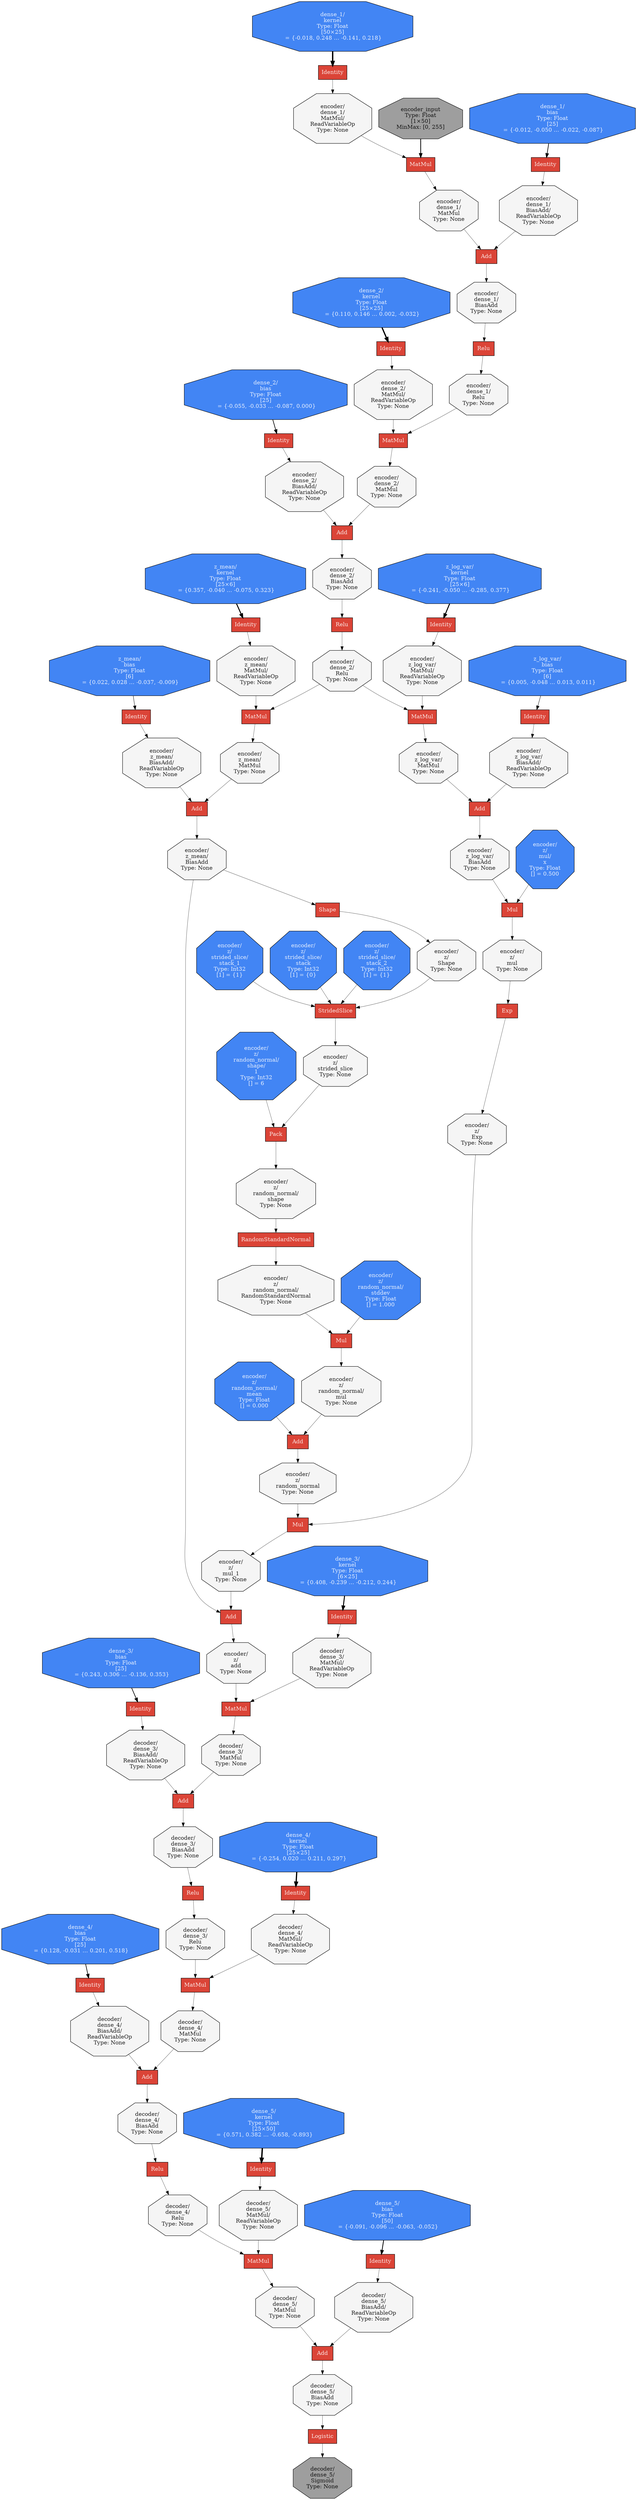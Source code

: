 digraph Computegraph {
	 nslimit=125;
	 "decoder/dense_5/BiasAdd" [label="decoder/\ndense_5/\nBiasAdd\nType: None", shape=octagon, style=filled, fillcolor="#F5F5F5", fontcolor = "#000000DD"];
	 "decoder/dense_5/MatMul" [label="decoder/\ndense_5/\nMatMul\nType: None", shape=octagon, style=filled, fillcolor="#F5F5F5", fontcolor = "#000000DD"];
	 "decoder/dense_4/Relu" [label="decoder/\ndense_4/\nRelu\nType: None", shape=octagon, style=filled, fillcolor="#F5F5F5", fontcolor = "#000000DD"];
	 "decoder/dense_4/BiasAdd/ReadVariableOp" [label="decoder/\ndense_4/\nBiasAdd/\nReadVariableOp\nType: None", shape=octagon, style=filled, fillcolor="#F5F5F5", fontcolor = "#000000DD"];
	 "decoder/dense_5/Sigmoid" [label="decoder/\ndense_5/\nSigmoid\nType: None", shape=octagon, style=filled, fillcolor="#9E9E9E", fontcolor = "#000000DD"];
	 "decoder/dense_3/BiasAdd" [label="decoder/\ndense_3/\nBiasAdd\nType: None", shape=octagon, style=filled, fillcolor="#F5F5F5", fontcolor = "#000000DD"];
	 "decoder/dense_3/BiasAdd/ReadVariableOp" [label="decoder/\ndense_3/\nBiasAdd/\nReadVariableOp\nType: None", shape=octagon, style=filled, fillcolor="#F5F5F5", fontcolor = "#000000DD"];
	 "decoder/dense_3/MatMul" [label="decoder/\ndense_3/\nMatMul\nType: None", shape=octagon, style=filled, fillcolor="#F5F5F5", fontcolor = "#000000DD"];
	 "encoder/z/mul_1" [label="encoder/\nz/\nmul_1\nType: None", shape=octagon, style=filled, fillcolor="#F5F5F5", fontcolor = "#000000DD"];
	 "decoder/dense_5/MatMul/ReadVariableOp" [label="decoder/\ndense_5/\nMatMul/\nReadVariableOp\nType: None", shape=octagon, style=filled, fillcolor="#F5F5F5", fontcolor = "#000000DD"];
	 "encoder/z/random_normal/mul" [label="encoder/\nz/\nrandom_normal/\nmul\nType: None", shape=octagon, style=filled, fillcolor="#F5F5F5", fontcolor = "#000000DD"];
	 "encoder/z/strided_slice" [label="encoder/\nz/\nstrided_slice\nType: None", shape=octagon, style=filled, fillcolor="#F5F5F5", fontcolor = "#000000DD"];
	 "encoder/dense_2/BiasAdd/ReadVariableOp" [label="encoder/\ndense_2/\nBiasAdd/\nReadVariableOp\nType: None", shape=octagon, style=filled, fillcolor="#F5F5F5", fontcolor = "#000000DD"];
	 "encoder/z_log_var/MatMul" [label="encoder/\nz_log_var/\nMatMul\nType: None", shape=octagon, style=filled, fillcolor="#F5F5F5", fontcolor = "#000000DD"];
	 "encoder/z_log_var/MatMul/ReadVariableOp" [label="encoder/\nz_log_var/\nMatMul/\nReadVariableOp\nType: None", shape=octagon, style=filled, fillcolor="#F5F5F5", fontcolor = "#000000DD"];
	 "decoder/dense_3/Relu" [label="decoder/\ndense_3/\nRelu\nType: None", shape=octagon, style=filled, fillcolor="#F5F5F5", fontcolor = "#000000DD"];
	 "encoder/dense_2/Relu" [label="encoder/\ndense_2/\nRelu\nType: None", shape=octagon, style=filled, fillcolor="#F5F5F5", fontcolor = "#000000DD"];
	 "encoder/dense_2/MatMul" [label="encoder/\ndense_2/\nMatMul\nType: None", shape=octagon, style=filled, fillcolor="#F5F5F5", fontcolor = "#000000DD"];
	 "dense_4/kernel" [label="dense_4/\nkernel\nType: Float\n[25×25]\n = {-0.254, 0.020 … 0.211, 0.297}", shape=octagon, style=filled, fillcolor="#4285F4", fontcolor = "#FFFFFFDD"];
	 "encoder/z/strided_slice/stack" [label="encoder/\nz/\nstrided_slice/\nstack\nType: Int32\n[1] = {0}", shape=octagon, style=filled, fillcolor="#4285F4", fontcolor = "#FFFFFFDD"];
	 "encoder/z_mean/MatMul" [label="encoder/\nz_mean/\nMatMul\nType: None", shape=octagon, style=filled, fillcolor="#F5F5F5", fontcolor = "#000000DD"];
	 "decoder/dense_4/BiasAdd" [label="decoder/\ndense_4/\nBiasAdd\nType: None", shape=octagon, style=filled, fillcolor="#F5F5F5", fontcolor = "#000000DD"];
	 "encoder/dense_1/BiasAdd" [label="encoder/\ndense_1/\nBiasAdd\nType: None", shape=octagon, style=filled, fillcolor="#F5F5F5", fontcolor = "#000000DD"];
	 "encoder/z/random_normal/mean" [label="encoder/\nz/\nrandom_normal/\nmean\nType: Float\n[] = 0.000", shape=octagon, style=filled, fillcolor="#4285F4", fontcolor = "#FFFFFFDD"];
	 "encoder/dense_1/MatMul" [label="encoder/\ndense_1/\nMatMul\nType: None", shape=octagon, style=filled, fillcolor="#F5F5F5", fontcolor = "#000000DD"];
	 "encoder/z/random_normal/shape/1" [label="encoder/\nz/\nrandom_normal/\nshape/\n1\nType: Int32\n[] = 6", shape=octagon, style=filled, fillcolor="#4285F4", fontcolor = "#FFFFFFDD"];
	 "encoder/z/random_normal" [label="encoder/\nz/\nrandom_normal\nType: None", shape=octagon, style=filled, fillcolor="#F5F5F5", fontcolor = "#000000DD"];
	 "encoder/dense_2/BiasAdd" [label="encoder/\ndense_2/\nBiasAdd\nType: None", shape=octagon, style=filled, fillcolor="#F5F5F5", fontcolor = "#000000DD"];
	 "encoder/dense_2/MatMul/ReadVariableOp" [label="encoder/\ndense_2/\nMatMul/\nReadVariableOp\nType: None", shape=octagon, style=filled, fillcolor="#F5F5F5", fontcolor = "#000000DD"];
	 "encoder/z/add" [label="encoder/\nz/\nadd\nType: None", shape=octagon, style=filled, fillcolor="#F5F5F5", fontcolor = "#000000DD"];
	 "encoder/z/strided_slice/stack_2" [label="encoder/\nz/\nstrided_slice/\nstack_2\nType: Int32\n[1] = {1}", shape=octagon, style=filled, fillcolor="#4285F4", fontcolor = "#FFFFFFDD"];
	 "encoder/dense_1/Relu" [label="encoder/\ndense_1/\nRelu\nType: None", shape=octagon, style=filled, fillcolor="#F5F5F5", fontcolor = "#000000DD"];
	 "encoder/z_mean/BiasAdd" [label="encoder/\nz_mean/\nBiasAdd\nType: None", shape=octagon, style=filled, fillcolor="#F5F5F5", fontcolor = "#000000DD"];
	 "dense_2/bias" [label="dense_2/\nbias\nType: Float\n[25]\n = {-0.055, -0.033 … -0.087, 0.000}", shape=octagon, style=filled, fillcolor="#4285F4", fontcolor = "#FFFFFFDD"];
	 "dense_1/bias" [label="dense_1/\nbias\nType: Float\n[25]\n = {-0.012, -0.050 … -0.022, -0.087}", shape=octagon, style=filled, fillcolor="#4285F4", fontcolor = "#FFFFFFDD"];
	 "dense_5/kernel" [label="dense_5/\nkernel\nType: Float\n[25×50]\n = {0.571, 0.382 … -0.658, -0.893}", shape=octagon, style=filled, fillcolor="#4285F4", fontcolor = "#FFFFFFDD"];
	 "decoder/dense_5/BiasAdd/ReadVariableOp" [label="decoder/\ndense_5/\nBiasAdd/\nReadVariableOp\nType: None", shape=octagon, style=filled, fillcolor="#F5F5F5", fontcolor = "#000000DD"];
	 "encoder/dense_1/MatMul/ReadVariableOp" [label="encoder/\ndense_1/\nMatMul/\nReadVariableOp\nType: None", shape=octagon, style=filled, fillcolor="#F5F5F5", fontcolor = "#000000DD"];
	 "encoder/z/Shape" [label="encoder/\nz/\nShape\nType: None", shape=octagon, style=filled, fillcolor="#F5F5F5", fontcolor = "#000000DD"];
	 "encoder/z/strided_slice/stack_1" [label="encoder/\nz/\nstrided_slice/\nstack_1\nType: Int32\n[1] = {1}", shape=octagon, style=filled, fillcolor="#4285F4", fontcolor = "#FFFFFFDD"];
	 "dense_4/bias" [label="dense_4/\nbias\nType: Float\n[25]\n = {0.128, -0.031 … 0.201, 0.518}", shape=octagon, style=filled, fillcolor="#4285F4", fontcolor = "#FFFFFFDD"];
	 "encoder/z/random_normal/stddev" [label="encoder/\nz/\nrandom_normal/\nstddev\nType: Float\n[] = 1.000", shape=octagon, style=filled, fillcolor="#4285F4", fontcolor = "#FFFFFFDD"];
	 "encoder/z_log_var/BiasAdd/ReadVariableOp" [label="encoder/\nz_log_var/\nBiasAdd/\nReadVariableOp\nType: None", shape=octagon, style=filled, fillcolor="#F5F5F5", fontcolor = "#000000DD"];
	 "dense_5/bias" [label="dense_5/\nbias\nType: Float\n[50]\n = {-0.091, -0.096 … -0.063, -0.052}", shape=octagon, style=filled, fillcolor="#4285F4", fontcolor = "#FFFFFFDD"];
	 "encoder/z/Exp" [label="encoder/\nz/\nExp\nType: None", shape=octagon, style=filled, fillcolor="#F5F5F5", fontcolor = "#000000DD"];
	 "dense_3/bias" [label="dense_3/\nbias\nType: Float\n[25]\n = {0.243, 0.306 … -0.136, 0.353}", shape=octagon, style=filled, fillcolor="#4285F4", fontcolor = "#FFFFFFDD"];
	 "encoder/dense_1/BiasAdd/ReadVariableOp" [label="encoder/\ndense_1/\nBiasAdd/\nReadVariableOp\nType: None", shape=octagon, style=filled, fillcolor="#F5F5F5", fontcolor = "#000000DD"];
	 "dense_3/kernel" [label="dense_3/\nkernel\nType: Float\n[6×25]\n = {0.408, -0.239 … -0.212, 0.244}", shape=octagon, style=filled, fillcolor="#4285F4", fontcolor = "#FFFFFFDD"];
	 "encoder_input" [label="encoder_input\nType: Float\n[1×50]\nMinMax: [0, 255]", shape=octagon, style=filled, fillcolor="#9E9E9E", fontcolor = "#000000DD"];
	 "decoder/dense_4/MatMul/ReadVariableOp" [label="decoder/\ndense_4/\nMatMul/\nReadVariableOp\nType: None", shape=octagon, style=filled, fillcolor="#F5F5F5", fontcolor = "#000000DD"];
	 "encoder/z/random_normal/RandomStandardNormal" [label="encoder/\nz/\nrandom_normal/\nRandomStandardNormal\nType: None", shape=octagon, style=filled, fillcolor="#F5F5F5", fontcolor = "#000000DD"];
	 "z_mean/bias" [label="z_mean/\nbias\nType: Float\n[6]\n = {0.022, 0.028 … -0.037, -0.009}", shape=octagon, style=filled, fillcolor="#4285F4", fontcolor = "#FFFFFFDD"];
	 "z_log_var/bias" [label="z_log_var/\nbias\nType: Float\n[6]\n = {0.005, -0.048 … 0.013, 0.011}", shape=octagon, style=filled, fillcolor="#4285F4", fontcolor = "#FFFFFFDD"];
	 "encoder/z/random_normal/shape" [label="encoder/\nz/\nrandom_normal/\nshape\nType: None", shape=octagon, style=filled, fillcolor="#F5F5F5", fontcolor = "#000000DD"];
	 "encoder/z_mean/MatMul/ReadVariableOp" [label="encoder/\nz_mean/\nMatMul/\nReadVariableOp\nType: None", shape=octagon, style=filled, fillcolor="#F5F5F5", fontcolor = "#000000DD"];
	 "z_log_var/kernel" [label="z_log_var/\nkernel\nType: Float\n[25×6]\n = {-0.241, -0.050 … -0.285, 0.377}", shape=octagon, style=filled, fillcolor="#4285F4", fontcolor = "#FFFFFFDD"];
	 "z_mean/kernel" [label="z_mean/\nkernel\nType: Float\n[25×6]\n = {0.357, -0.040 … -0.075, 0.323}", shape=octagon, style=filled, fillcolor="#4285F4", fontcolor = "#FFFFFFDD"];
	 "dense_2/kernel" [label="dense_2/\nkernel\nType: Float\n[25×25]\n = {0.110, 0.146 … 0.002, -0.032}", shape=octagon, style=filled, fillcolor="#4285F4", fontcolor = "#FFFFFFDD"];
	 "encoder/z/mul" [label="encoder/\nz/\nmul\nType: None", shape=octagon, style=filled, fillcolor="#F5F5F5", fontcolor = "#000000DD"];
	 "encoder/z/mul/x" [label="encoder/\nz/\nmul/\nx\nType: Float\n[] = 0.500", shape=octagon, style=filled, fillcolor="#4285F4", fontcolor = "#FFFFFFDD"];
	 "dense_1/kernel" [label="dense_1/\nkernel\nType: Float\n[50×25]\n = {-0.018, 0.248 … -0.141, 0.218}", shape=octagon, style=filled, fillcolor="#4285F4", fontcolor = "#FFFFFFDD"];
	 "encoder/z_log_var/BiasAdd" [label="encoder/\nz_log_var/\nBiasAdd\nType: None", shape=octagon, style=filled, fillcolor="#F5F5F5", fontcolor = "#000000DD"];
	 "decoder/dense_4/MatMul" [label="decoder/\ndense_4/\nMatMul\nType: None", shape=octagon, style=filled, fillcolor="#F5F5F5", fontcolor = "#000000DD"];
	 "decoder/dense_3/MatMul/ReadVariableOp" [label="decoder/\ndense_3/\nMatMul/\nReadVariableOp\nType: None", shape=octagon, style=filled, fillcolor="#F5F5F5", fontcolor = "#000000DD"];
	 "encoder/z_mean/BiasAdd/ReadVariableOp" [label="encoder/\nz_mean/\nBiasAdd/\nReadVariableOp\nType: None", shape=octagon, style=filled, fillcolor="#F5F5F5", fontcolor = "#000000DD"];
	 "op00000" [label="Identity", shape=box, style=filled, fillcolor="#DB4437", fontcolor = "#FFFFFFDD"];
	 "dense_1/kernel" -> "op00000" [penwidth=3.429237, weight=1.000000];
	 "op00000" -> "encoder/dense_1/MatMul/ReadVariableOp" [penwidth=0.500000, weight=1.000000];
	 "op00001" [label="MatMul", shape=box, style=filled, fillcolor="#DB4437", fontcolor = "#FFFFFFDD"];
	 "encoder_input" -> "op00001" [penwidth=1.881285, weight=5.643856];
	 "encoder/dense_1/MatMul/ReadVariableOp" -> "op00001" [penwidth=0.500000, weight=1.000000];
	 "op00001" -> "encoder/dense_1/MatMul" [penwidth=0.500000, weight=1.000000];
	 "op00002" [label="Identity", shape=box, style=filled, fillcolor="#DB4437", fontcolor = "#FFFFFFDD"];
	 "dense_1/bias" -> "op00002" [penwidth=1.547952, weight=1.000000];
	 "op00002" -> "encoder/dense_1/BiasAdd/ReadVariableOp" [penwidth=0.500000, weight=1.000000];
	 "op00003" [label="Add", shape=box, style=filled, fillcolor="#DB4437", fontcolor = "#FFFFFFDD"];
	 "encoder/dense_1/MatMul" -> "op00003" [penwidth=0.500000, weight=1.000000];
	 "encoder/dense_1/BiasAdd/ReadVariableOp" -> "op00003" [penwidth=0.500000, weight=1.000000];
	 "op00003" -> "encoder/dense_1/BiasAdd" [penwidth=0.500000, weight=1.000000];
	 "op00004" [label="Relu", shape=box, style=filled, fillcolor="#DB4437", fontcolor = "#FFFFFFDD"];
	 "encoder/dense_1/BiasAdd" -> "op00004" [penwidth=0.500000, weight=1.000000];
	 "op00004" -> "encoder/dense_1/Relu" [penwidth=0.500000, weight=1.000000];
	 "op00005" [label="Identity", shape=box, style=filled, fillcolor="#DB4437", fontcolor = "#FFFFFFDD"];
	 "dense_2/kernel" -> "op00005" [penwidth=3.095904, weight=1.000000];
	 "op00005" -> "encoder/dense_2/MatMul/ReadVariableOp" [penwidth=0.500000, weight=1.000000];
	 "op00006" [label="MatMul", shape=box, style=filled, fillcolor="#DB4437", fontcolor = "#FFFFFFDD"];
	 "encoder/dense_1/Relu" -> "op00006" [penwidth=0.500000, weight=1.000000];
	 "encoder/dense_2/MatMul/ReadVariableOp" -> "op00006" [penwidth=0.500000, weight=1.000000];
	 "op00006" -> "encoder/dense_2/MatMul" [penwidth=0.500000, weight=1.000000];
	 "op00007" [label="Identity", shape=box, style=filled, fillcolor="#DB4437", fontcolor = "#FFFFFFDD"];
	 "dense_2/bias" -> "op00007" [penwidth=1.547952, weight=1.000000];
	 "op00007" -> "encoder/dense_2/BiasAdd/ReadVariableOp" [penwidth=0.500000, weight=1.000000];
	 "op00008" [label="Add", shape=box, style=filled, fillcolor="#DB4437", fontcolor = "#FFFFFFDD"];
	 "encoder/dense_2/MatMul" -> "op00008" [penwidth=0.500000, weight=1.000000];
	 "encoder/dense_2/BiasAdd/ReadVariableOp" -> "op00008" [penwidth=0.500000, weight=1.000000];
	 "op00008" -> "encoder/dense_2/BiasAdd" [penwidth=0.500000, weight=1.000000];
	 "op00009" [label="Relu", shape=box, style=filled, fillcolor="#DB4437", fontcolor = "#FFFFFFDD"];
	 "encoder/dense_2/BiasAdd" -> "op00009" [penwidth=0.500000, weight=1.000000];
	 "op00009" -> "encoder/dense_2/Relu" [penwidth=0.500000, weight=1.000000];
	 "op00010" [label="Identity", shape=box, style=filled, fillcolor="#DB4437", fontcolor = "#FFFFFFDD"];
	 "z_mean/kernel" -> "op00010" [penwidth=2.409606, weight=1.000000];
	 "op00010" -> "encoder/z_mean/MatMul/ReadVariableOp" [penwidth=0.500000, weight=1.000000];
	 "op00011" [label="MatMul", shape=box, style=filled, fillcolor="#DB4437", fontcolor = "#FFFFFFDD"];
	 "encoder/dense_2/Relu" -> "op00011" [penwidth=0.500000, weight=1.000000];
	 "encoder/z_mean/MatMul/ReadVariableOp" -> "op00011" [penwidth=0.500000, weight=1.000000];
	 "op00011" -> "encoder/z_mean/MatMul" [penwidth=0.500000, weight=1.000000];
	 "op00012" [label="Identity", shape=box, style=filled, fillcolor="#DB4437", fontcolor = "#FFFFFFDD"];
	 "z_mean/bias" -> "op00012" [penwidth=0.861654, weight=1.000000];
	 "op00012" -> "encoder/z_mean/BiasAdd/ReadVariableOp" [penwidth=0.500000, weight=1.000000];
	 "op00013" [label="Add", shape=box, style=filled, fillcolor="#DB4437", fontcolor = "#FFFFFFDD"];
	 "encoder/z_mean/MatMul" -> "op00013" [penwidth=0.500000, weight=1.000000];
	 "encoder/z_mean/BiasAdd/ReadVariableOp" -> "op00013" [penwidth=0.500000, weight=1.000000];
	 "op00013" -> "encoder/z_mean/BiasAdd" [penwidth=0.500000, weight=1.000000];
	 "op00014" [label="Identity", shape=box, style=filled, fillcolor="#DB4437", fontcolor = "#FFFFFFDD"];
	 "z_log_var/kernel" -> "op00014" [penwidth=2.409606, weight=1.000000];
	 "op00014" -> "encoder/z_log_var/MatMul/ReadVariableOp" [penwidth=0.500000, weight=1.000000];
	 "op00015" [label="MatMul", shape=box, style=filled, fillcolor="#DB4437", fontcolor = "#FFFFFFDD"];
	 "encoder/dense_2/Relu" -> "op00015" [penwidth=0.500000, weight=1.000000];
	 "encoder/z_log_var/MatMul/ReadVariableOp" -> "op00015" [penwidth=0.500000, weight=1.000000];
	 "op00015" -> "encoder/z_log_var/MatMul" [penwidth=0.500000, weight=1.000000];
	 "op00016" [label="Identity", shape=box, style=filled, fillcolor="#DB4437", fontcolor = "#FFFFFFDD"];
	 "z_log_var/bias" -> "op00016" [penwidth=0.861654, weight=1.000000];
	 "op00016" -> "encoder/z_log_var/BiasAdd/ReadVariableOp" [penwidth=0.500000, weight=1.000000];
	 "op00017" [label="Add", shape=box, style=filled, fillcolor="#DB4437", fontcolor = "#FFFFFFDD"];
	 "encoder/z_log_var/MatMul" -> "op00017" [penwidth=0.500000, weight=1.000000];
	 "encoder/z_log_var/BiasAdd/ReadVariableOp" -> "op00017" [penwidth=0.500000, weight=1.000000];
	 "op00017" -> "encoder/z_log_var/BiasAdd" [penwidth=0.500000, weight=1.000000];
	 "op00018" [label="Shape", shape=box, style=filled, fillcolor="#DB4437", fontcolor = "#FFFFFFDD"];
	 "encoder/z_mean/BiasAdd" -> "op00018" [penwidth=0.500000, weight=1.000000];
	 "op00018" -> "encoder/z/Shape" [penwidth=0.500000, weight=1.000000];
	 "op00019" [label="StridedSlice", shape=box, style=filled, fillcolor="#DB4437", fontcolor = "#FFFFFFDD"];
	 "encoder/z/Shape" -> "op00019" [penwidth=0.500000, weight=1.000000];
	 "encoder/z/strided_slice/stack" -> "op00019" [penwidth=0.500000, weight=1.000000];
	 "encoder/z/strided_slice/stack_1" -> "op00019" [penwidth=0.500000, weight=1.000000];
	 "encoder/z/strided_slice/stack_2" -> "op00019" [penwidth=0.500000, weight=1.000000];
	 "op00019" -> "encoder/z/strided_slice" [penwidth=0.500000, weight=1.000000];
	 "op00020" [label="Pack", shape=box, style=filled, fillcolor="#DB4437", fontcolor = "#FFFFFFDD"];
	 "encoder/z/strided_slice" -> "op00020" [penwidth=0.500000, weight=1.000000];
	 "encoder/z/random_normal/shape/1" -> "op00020" [penwidth=0.500000, weight=1.000000];
	 "op00020" -> "encoder/z/random_normal/shape" [penwidth=0.500000, weight=1.000000];
	 "op00021" [label="RandomStandardNormal", shape=box, style=filled, fillcolor="#DB4437", fontcolor = "#FFFFFFDD"];
	 "encoder/z/random_normal/shape" -> "op00021" [penwidth=0.500000, weight=1.000000];
	 "op00021" -> "encoder/z/random_normal/RandomStandardNormal" [penwidth=0.500000, weight=1.000000];
	 "op00022" [label="Mul", shape=box, style=filled, fillcolor="#DB4437", fontcolor = "#FFFFFFDD"];
	 "encoder/z/random_normal/RandomStandardNormal" -> "op00022" [penwidth=0.500000, weight=1.000000];
	 "encoder/z/random_normal/stddev" -> "op00022" [penwidth=0.500000, weight=1.000000];
	 "op00022" -> "encoder/z/random_normal/mul" [penwidth=0.500000, weight=1.000000];
	 "op00023" [label="Add", shape=box, style=filled, fillcolor="#DB4437", fontcolor = "#FFFFFFDD"];
	 "encoder/z/random_normal/mul" -> "op00023" [penwidth=0.500000, weight=1.000000];
	 "encoder/z/random_normal/mean" -> "op00023" [penwidth=0.500000, weight=1.000000];
	 "op00023" -> "encoder/z/random_normal" [penwidth=0.500000, weight=1.000000];
	 "op00024" [label="Mul", shape=box, style=filled, fillcolor="#DB4437", fontcolor = "#FFFFFFDD"];
	 "encoder/z/mul/x" -> "op00024" [penwidth=0.500000, weight=1.000000];
	 "encoder/z_log_var/BiasAdd" -> "op00024" [penwidth=0.500000, weight=1.000000];
	 "op00024" -> "encoder/z/mul" [penwidth=0.500000, weight=1.000000];
	 "op00025" [label="Exp", shape=box, style=filled, fillcolor="#DB4437", fontcolor = "#FFFFFFDD"];
	 "encoder/z/mul" -> "op00025" [penwidth=0.500000, weight=1.000000];
	 "op00025" -> "encoder/z/Exp" [penwidth=0.500000, weight=1.000000];
	 "op00026" [label="Mul", shape=box, style=filled, fillcolor="#DB4437", fontcolor = "#FFFFFFDD"];
	 "encoder/z/Exp" -> "op00026" [penwidth=0.500000, weight=1.000000];
	 "encoder/z/random_normal" -> "op00026" [penwidth=0.500000, weight=1.000000];
	 "op00026" -> "encoder/z/mul_1" [penwidth=0.500000, weight=1.000000];
	 "op00027" [label="Add", shape=box, style=filled, fillcolor="#DB4437", fontcolor = "#FFFFFFDD"];
	 "encoder/z_mean/BiasAdd" -> "op00027" [penwidth=0.500000, weight=1.000000];
	 "encoder/z/mul_1" -> "op00027" [penwidth=0.500000, weight=1.000000];
	 "op00027" -> "encoder/z/add" [penwidth=0.500000, weight=1.000000];
	 "op00028" [label="Identity", shape=box, style=filled, fillcolor="#DB4437", fontcolor = "#FFFFFFDD"];
	 "dense_3/kernel" -> "op00028" [penwidth=2.409606, weight=1.000000];
	 "op00028" -> "decoder/dense_3/MatMul/ReadVariableOp" [penwidth=0.500000, weight=1.000000];
	 "op00029" [label="MatMul", shape=box, style=filled, fillcolor="#DB4437", fontcolor = "#FFFFFFDD"];
	 "encoder/z/add" -> "op00029" [penwidth=0.500000, weight=1.000000];
	 "decoder/dense_3/MatMul/ReadVariableOp" -> "op00029" [penwidth=0.500000, weight=1.000000];
	 "op00029" -> "decoder/dense_3/MatMul" [penwidth=0.500000, weight=1.000000];
	 "op00030" [label="Identity", shape=box, style=filled, fillcolor="#DB4437", fontcolor = "#FFFFFFDD"];
	 "dense_3/bias" -> "op00030" [penwidth=1.547952, weight=1.000000];
	 "op00030" -> "decoder/dense_3/BiasAdd/ReadVariableOp" [penwidth=0.500000, weight=1.000000];
	 "op00031" [label="Add", shape=box, style=filled, fillcolor="#DB4437", fontcolor = "#FFFFFFDD"];
	 "decoder/dense_3/MatMul" -> "op00031" [penwidth=0.500000, weight=1.000000];
	 "decoder/dense_3/BiasAdd/ReadVariableOp" -> "op00031" [penwidth=0.500000, weight=1.000000];
	 "op00031" -> "decoder/dense_3/BiasAdd" [penwidth=0.500000, weight=1.000000];
	 "op00032" [label="Relu", shape=box, style=filled, fillcolor="#DB4437", fontcolor = "#FFFFFFDD"];
	 "decoder/dense_3/BiasAdd" -> "op00032" [penwidth=0.500000, weight=1.000000];
	 "op00032" -> "decoder/dense_3/Relu" [penwidth=0.500000, weight=1.000000];
	 "op00033" [label="Identity", shape=box, style=filled, fillcolor="#DB4437", fontcolor = "#FFFFFFDD"];
	 "dense_4/kernel" -> "op00033" [penwidth=3.095904, weight=1.000000];
	 "op00033" -> "decoder/dense_4/MatMul/ReadVariableOp" [penwidth=0.500000, weight=1.000000];
	 "op00034" [label="MatMul", shape=box, style=filled, fillcolor="#DB4437", fontcolor = "#FFFFFFDD"];
	 "decoder/dense_3/Relu" -> "op00034" [penwidth=0.500000, weight=1.000000];
	 "decoder/dense_4/MatMul/ReadVariableOp" -> "op00034" [penwidth=0.500000, weight=1.000000];
	 "op00034" -> "decoder/dense_4/MatMul" [penwidth=0.500000, weight=1.000000];
	 "op00035" [label="Identity", shape=box, style=filled, fillcolor="#DB4437", fontcolor = "#FFFFFFDD"];
	 "dense_4/bias" -> "op00035" [penwidth=1.547952, weight=1.000000];
	 "op00035" -> "decoder/dense_4/BiasAdd/ReadVariableOp" [penwidth=0.500000, weight=1.000000];
	 "op00036" [label="Add", shape=box, style=filled, fillcolor="#DB4437", fontcolor = "#FFFFFFDD"];
	 "decoder/dense_4/MatMul" -> "op00036" [penwidth=0.500000, weight=1.000000];
	 "decoder/dense_4/BiasAdd/ReadVariableOp" -> "op00036" [penwidth=0.500000, weight=1.000000];
	 "op00036" -> "decoder/dense_4/BiasAdd" [penwidth=0.500000, weight=1.000000];
	 "op00037" [label="Relu", shape=box, style=filled, fillcolor="#DB4437", fontcolor = "#FFFFFFDD"];
	 "decoder/dense_4/BiasAdd" -> "op00037" [penwidth=0.500000, weight=1.000000];
	 "op00037" -> "decoder/dense_4/Relu" [penwidth=0.500000, weight=1.000000];
	 "op00038" [label="Identity", shape=box, style=filled, fillcolor="#DB4437", fontcolor = "#FFFFFFDD"];
	 "dense_5/kernel" -> "op00038" [penwidth=3.429237, weight=1.000000];
	 "op00038" -> "decoder/dense_5/MatMul/ReadVariableOp" [penwidth=0.500000, weight=1.000000];
	 "op00039" [label="MatMul", shape=box, style=filled, fillcolor="#DB4437", fontcolor = "#FFFFFFDD"];
	 "decoder/dense_4/Relu" -> "op00039" [penwidth=0.500000, weight=1.000000];
	 "decoder/dense_5/MatMul/ReadVariableOp" -> "op00039" [penwidth=0.500000, weight=1.000000];
	 "op00039" -> "decoder/dense_5/MatMul" [penwidth=0.500000, weight=1.000000];
	 "op00040" [label="Identity", shape=box, style=filled, fillcolor="#DB4437", fontcolor = "#FFFFFFDD"];
	 "dense_5/bias" -> "op00040" [penwidth=1.881285, weight=1.000000];
	 "op00040" -> "decoder/dense_5/BiasAdd/ReadVariableOp" [penwidth=0.500000, weight=1.000000];
	 "op00041" [label="Add", shape=box, style=filled, fillcolor="#DB4437", fontcolor = "#FFFFFFDD"];
	 "decoder/dense_5/MatMul" -> "op00041" [penwidth=0.500000, weight=1.000000];
	 "decoder/dense_5/BiasAdd/ReadVariableOp" -> "op00041" [penwidth=0.500000, weight=1.000000];
	 "op00041" -> "decoder/dense_5/BiasAdd" [penwidth=0.500000, weight=1.000000];
	 "op00042" [label="Logistic", shape=box, style=filled, fillcolor="#DB4437", fontcolor = "#FFFFFFDD"];
	 "decoder/dense_5/BiasAdd" -> "op00042" [penwidth=0.500000, weight=1.000000];
	 "op00042" -> "decoder/dense_5/Sigmoid" [penwidth=0.500000, weight=1.000000];
}
